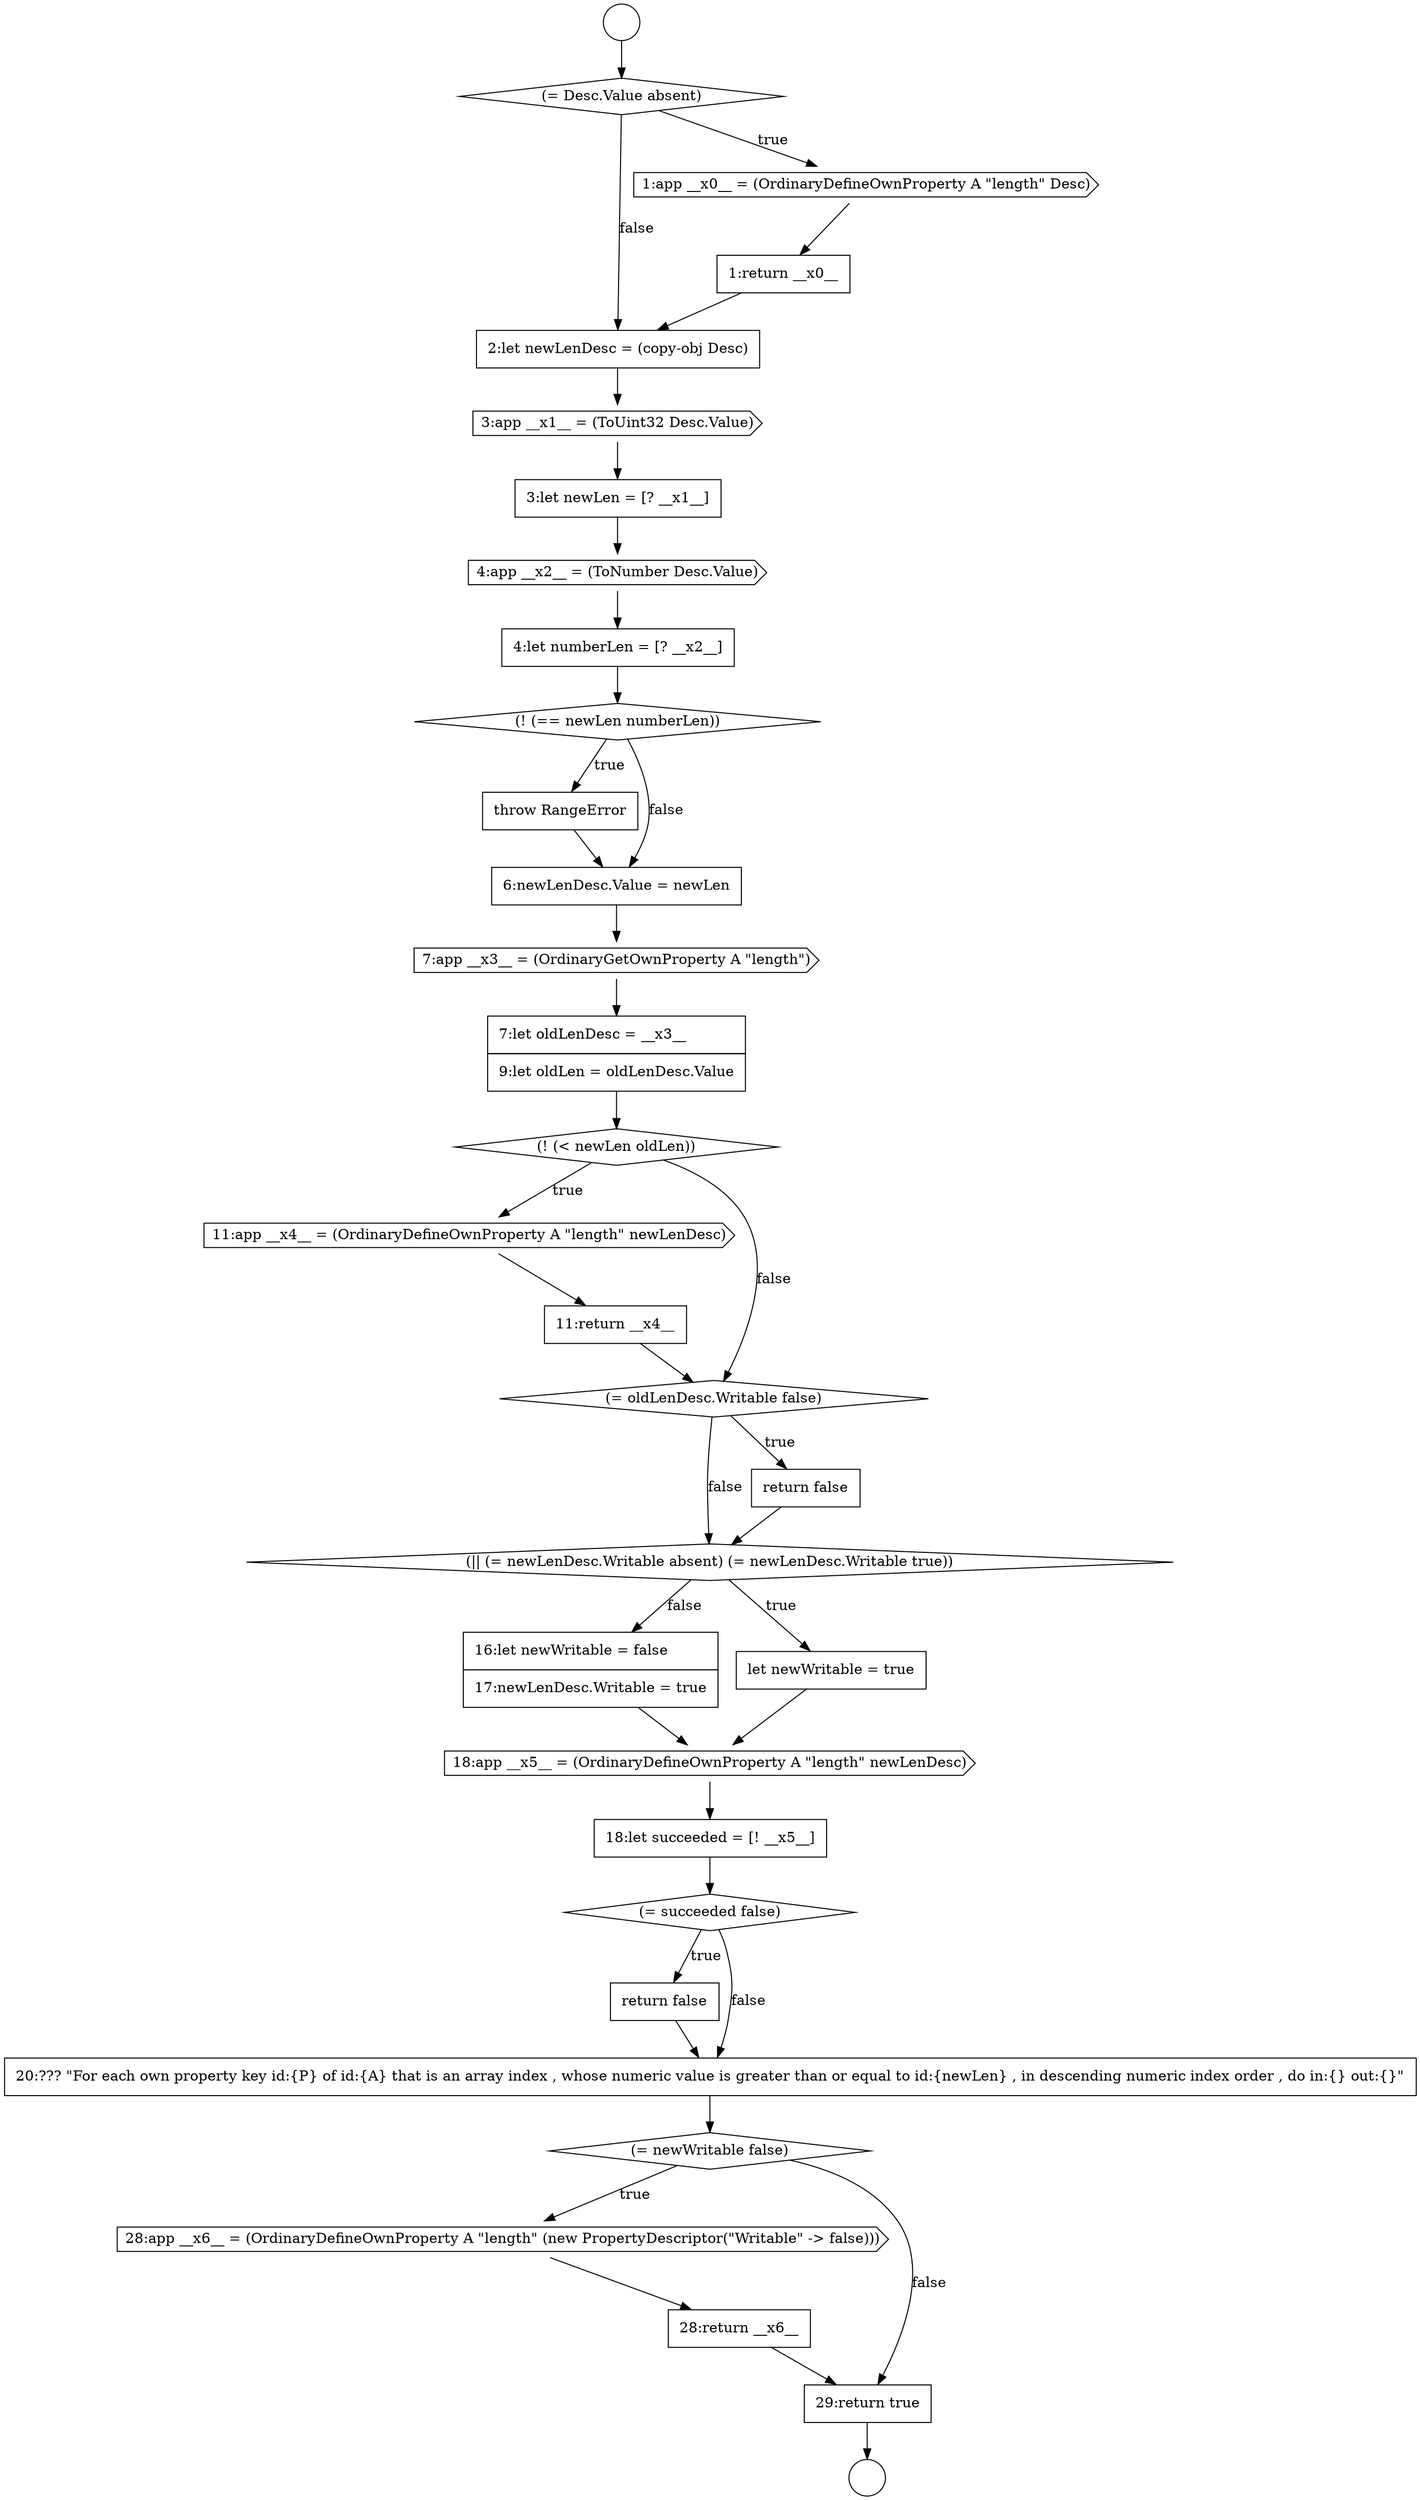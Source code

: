 digraph {
  node2660 [shape=none, margin=0, label=<<font color="black">
    <table border="0" cellborder="1" cellspacing="0" cellpadding="10">
      <tr><td align="left">4:let numberLen = [? __x2__]</td></tr>
    </table>
  </font>> color="black" fillcolor="white" style=filled]
  node2673 [shape=none, margin=0, label=<<font color="black">
    <table border="0" cellborder="1" cellspacing="0" cellpadding="10">
      <tr><td align="left">16:let newWritable = false</td></tr>
      <tr><td align="left">17:newLenDesc.Writable = true</td></tr>
    </table>
  </font>> color="black" fillcolor="white" style=filled]
  node2666 [shape=diamond, label=<<font color="black">(! (&lt; newLen oldLen))</font>> color="black" fillcolor="white" style=filled]
  node2681 [shape=none, margin=0, label=<<font color="black">
    <table border="0" cellborder="1" cellspacing="0" cellpadding="10">
      <tr><td align="left">28:return __x6__</td></tr>
    </table>
  </font>> color="black" fillcolor="white" style=filled]
  node2662 [shape=none, margin=0, label=<<font color="black">
    <table border="0" cellborder="1" cellspacing="0" cellpadding="10">
      <tr><td align="left">throw RangeError</td></tr>
    </table>
  </font>> color="black" fillcolor="white" style=filled]
  node2677 [shape=none, margin=0, label=<<font color="black">
    <table border="0" cellborder="1" cellspacing="0" cellpadding="10">
      <tr><td align="left">return false</td></tr>
    </table>
  </font>> color="black" fillcolor="white" style=filled]
  node2664 [shape=cds, label=<<font color="black">7:app __x3__ = (OrdinaryGetOwnProperty A &quot;length&quot;)</font>> color="black" fillcolor="white" style=filled]
  node2656 [shape=none, margin=0, label=<<font color="black">
    <table border="0" cellborder="1" cellspacing="0" cellpadding="10">
      <tr><td align="left">2:let newLenDesc = (copy-obj Desc)</td></tr>
    </table>
  </font>> color="black" fillcolor="white" style=filled]
  node2675 [shape=none, margin=0, label=<<font color="black">
    <table border="0" cellborder="1" cellspacing="0" cellpadding="10">
      <tr><td align="left">18:let succeeded = [! __x5__]</td></tr>
    </table>
  </font>> color="black" fillcolor="white" style=filled]
  node2658 [shape=none, margin=0, label=<<font color="black">
    <table border="0" cellborder="1" cellspacing="0" cellpadding="10">
      <tr><td align="left">3:let newLen = [? __x1__]</td></tr>
    </table>
  </font>> color="black" fillcolor="white" style=filled]
  node2680 [shape=cds, label=<<font color="black">28:app __x6__ = (OrdinaryDefineOwnProperty A &quot;length&quot; (new PropertyDescriptor(&quot;Writable&quot; -&gt; false)))</font>> color="black" fillcolor="white" style=filled]
  node2659 [shape=cds, label=<<font color="black">4:app __x2__ = (ToNumber Desc.Value)</font>> color="black" fillcolor="white" style=filled]
  node2671 [shape=diamond, label=<<font color="black">(|| (= newLenDesc.Writable absent) (= newLenDesc.Writable true))</font>> color="black" fillcolor="white" style=filled]
  node2676 [shape=diamond, label=<<font color="black">(= succeeded false)</font>> color="black" fillcolor="white" style=filled]
  node2654 [shape=cds, label=<<font color="black">1:app __x0__ = (OrdinaryDefineOwnProperty A &quot;length&quot; Desc)</font>> color="black" fillcolor="white" style=filled]
  node2667 [shape=cds, label=<<font color="black">11:app __x4__ = (OrdinaryDefineOwnProperty A &quot;length&quot; newLenDesc)</font>> color="black" fillcolor="white" style=filled]
  node2682 [shape=none, margin=0, label=<<font color="black">
    <table border="0" cellborder="1" cellspacing="0" cellpadding="10">
      <tr><td align="left">29:return true</td></tr>
    </table>
  </font>> color="black" fillcolor="white" style=filled]
  node2670 [shape=none, margin=0, label=<<font color="black">
    <table border="0" cellborder="1" cellspacing="0" cellpadding="10">
      <tr><td align="left">return false</td></tr>
    </table>
  </font>> color="black" fillcolor="white" style=filled]
  node2663 [shape=none, margin=0, label=<<font color="black">
    <table border="0" cellborder="1" cellspacing="0" cellpadding="10">
      <tr><td align="left">6:newLenDesc.Value = newLen</td></tr>
    </table>
  </font>> color="black" fillcolor="white" style=filled]
  node2653 [shape=diamond, label=<<font color="black">(= Desc.Value absent)</font>> color="black" fillcolor="white" style=filled]
  node2657 [shape=cds, label=<<font color="black">3:app __x1__ = (ToUint32 Desc.Value)</font>> color="black" fillcolor="white" style=filled]
  node2674 [shape=cds, label=<<font color="black">18:app __x5__ = (OrdinaryDefineOwnProperty A &quot;length&quot; newLenDesc)</font>> color="black" fillcolor="white" style=filled]
  node2679 [shape=diamond, label=<<font color="black">(= newWritable false)</font>> color="black" fillcolor="white" style=filled]
  node2669 [shape=diamond, label=<<font color="black">(= oldLenDesc.Writable false)</font>> color="black" fillcolor="white" style=filled]
  node2665 [shape=none, margin=0, label=<<font color="black">
    <table border="0" cellborder="1" cellspacing="0" cellpadding="10">
      <tr><td align="left">7:let oldLenDesc = __x3__</td></tr>
      <tr><td align="left">9:let oldLen = oldLenDesc.Value</td></tr>
    </table>
  </font>> color="black" fillcolor="white" style=filled]
  node2652 [shape=circle label=" " color="black" fillcolor="white" style=filled]
  node2661 [shape=diamond, label=<<font color="black">(! (== newLen numberLen))</font>> color="black" fillcolor="white" style=filled]
  node2678 [shape=none, margin=0, label=<<font color="black">
    <table border="0" cellborder="1" cellspacing="0" cellpadding="10">
      <tr><td align="left">20:??? &quot;For each own property key id:{P} of id:{A} that is an array index , whose numeric value is greater than or equal to id:{newLen} , in descending numeric index order , do in:{} out:{}&quot;</td></tr>
    </table>
  </font>> color="black" fillcolor="white" style=filled]
  node2668 [shape=none, margin=0, label=<<font color="black">
    <table border="0" cellborder="1" cellspacing="0" cellpadding="10">
      <tr><td align="left">11:return __x4__</td></tr>
    </table>
  </font>> color="black" fillcolor="white" style=filled]
  node2651 [shape=circle label=" " color="black" fillcolor="white" style=filled]
  node2672 [shape=none, margin=0, label=<<font color="black">
    <table border="0" cellborder="1" cellspacing="0" cellpadding="10">
      <tr><td align="left">let newWritable = true</td></tr>
    </table>
  </font>> color="black" fillcolor="white" style=filled]
  node2655 [shape=none, margin=0, label=<<font color="black">
    <table border="0" cellborder="1" cellspacing="0" cellpadding="10">
      <tr><td align="left">1:return __x0__</td></tr>
    </table>
  </font>> color="black" fillcolor="white" style=filled]
  node2677 -> node2678 [ color="black"]
  node2666 -> node2667 [label=<<font color="black">true</font>> color="black"]
  node2666 -> node2669 [label=<<font color="black">false</font>> color="black"]
  node2661 -> node2662 [label=<<font color="black">true</font>> color="black"]
  node2661 -> node2663 [label=<<font color="black">false</font>> color="black"]
  node2670 -> node2671 [ color="black"]
  node2660 -> node2661 [ color="black"]
  node2656 -> node2657 [ color="black"]
  node2679 -> node2680 [label=<<font color="black">true</font>> color="black"]
  node2679 -> node2682 [label=<<font color="black">false</font>> color="black"]
  node2675 -> node2676 [ color="black"]
  node2651 -> node2653 [ color="black"]
  node2665 -> node2666 [ color="black"]
  node2667 -> node2668 [ color="black"]
  node2659 -> node2660 [ color="black"]
  node2663 -> node2664 [ color="black"]
  node2654 -> node2655 [ color="black"]
  node2658 -> node2659 [ color="black"]
  node2676 -> node2677 [label=<<font color="black">true</font>> color="black"]
  node2676 -> node2678 [label=<<font color="black">false</font>> color="black"]
  node2678 -> node2679 [ color="black"]
  node2680 -> node2681 [ color="black"]
  node2674 -> node2675 [ color="black"]
  node2673 -> node2674 [ color="black"]
  node2664 -> node2665 [ color="black"]
  node2671 -> node2672 [label=<<font color="black">true</font>> color="black"]
  node2671 -> node2673 [label=<<font color="black">false</font>> color="black"]
  node2657 -> node2658 [ color="black"]
  node2655 -> node2656 [ color="black"]
  node2672 -> node2674 [ color="black"]
  node2668 -> node2669 [ color="black"]
  node2682 -> node2652 [ color="black"]
  node2662 -> node2663 [ color="black"]
  node2669 -> node2670 [label=<<font color="black">true</font>> color="black"]
  node2669 -> node2671 [label=<<font color="black">false</font>> color="black"]
  node2681 -> node2682 [ color="black"]
  node2653 -> node2654 [label=<<font color="black">true</font>> color="black"]
  node2653 -> node2656 [label=<<font color="black">false</font>> color="black"]
}
